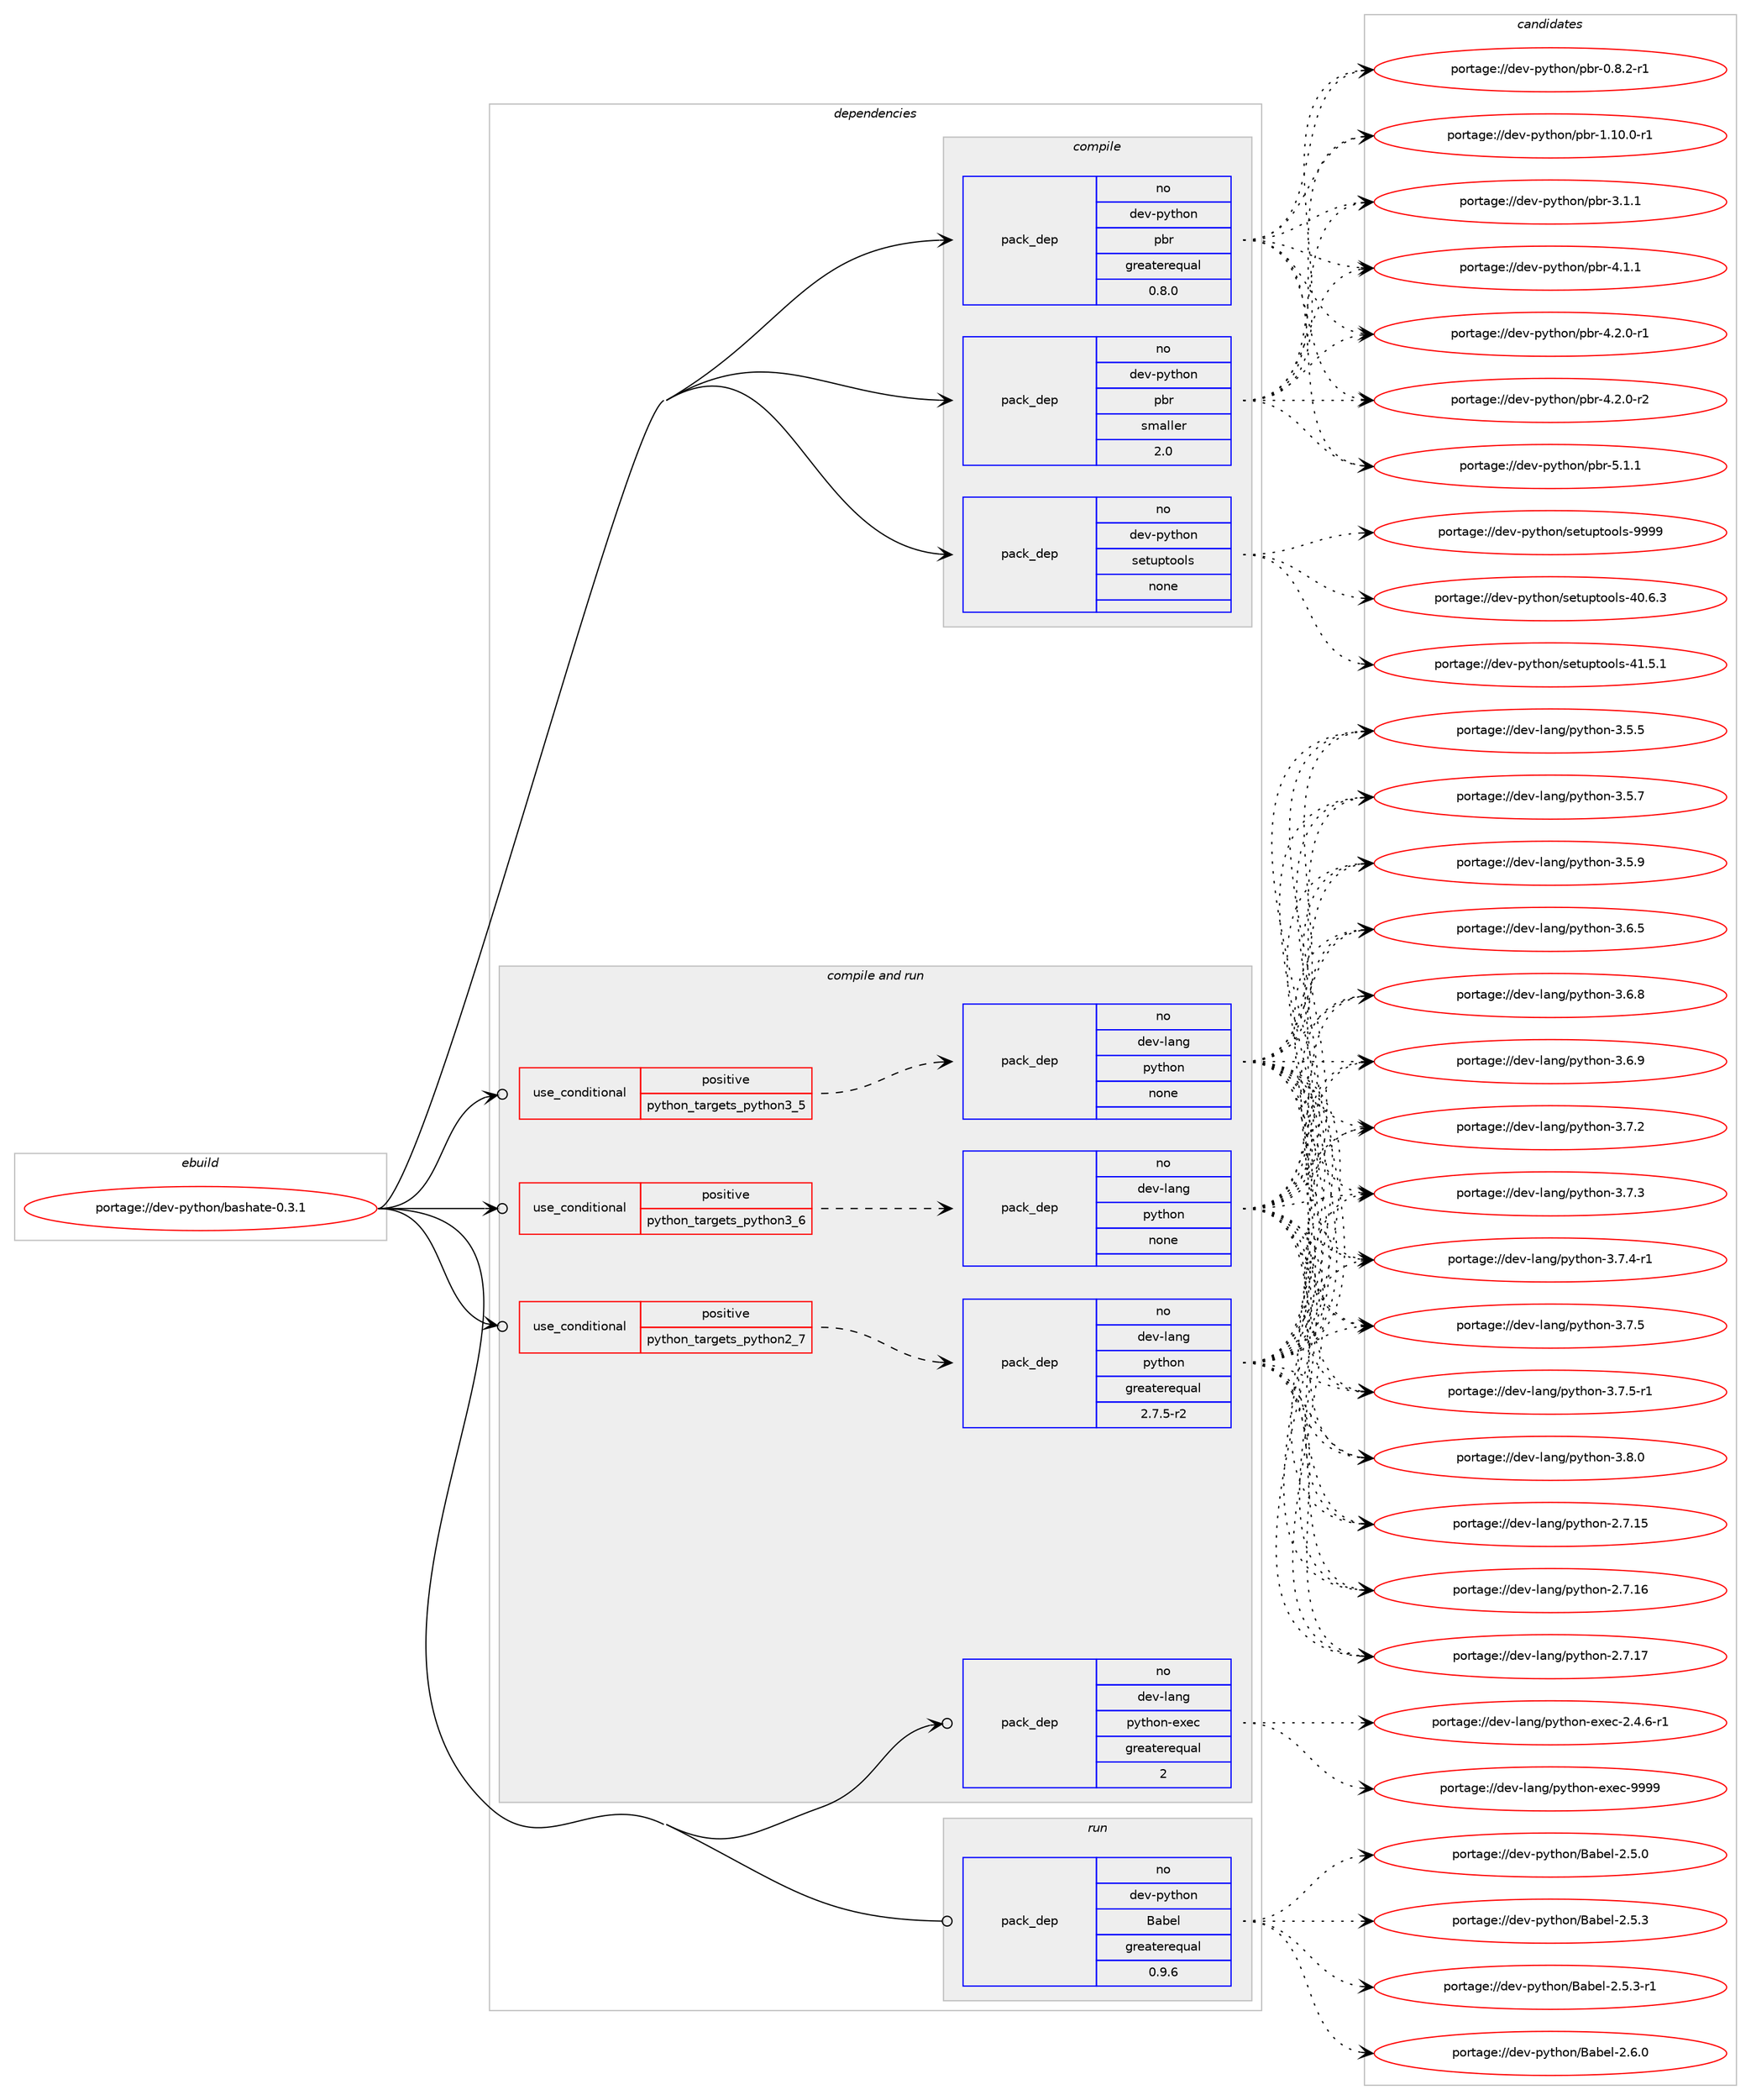 digraph prolog {

# *************
# Graph options
# *************

newrank=true;
concentrate=true;
compound=true;
graph [rankdir=LR,fontname=Helvetica,fontsize=10,ranksep=1.5];#, ranksep=2.5, nodesep=0.2];
edge  [arrowhead=vee];
node  [fontname=Helvetica,fontsize=10];

# **********
# The ebuild
# **********

subgraph cluster_leftcol {
color=gray;
rank=same;
label=<<i>ebuild</i>>;
id [label="portage://dev-python/bashate-0.3.1", color=red, width=4, href="../dev-python/bashate-0.3.1.svg"];
}

# ****************
# The dependencies
# ****************

subgraph cluster_midcol {
color=gray;
label=<<i>dependencies</i>>;
subgraph cluster_compile {
fillcolor="#eeeeee";
style=filled;
label=<<i>compile</i>>;
subgraph pack102046 {
dependency131417 [label=<<TABLE BORDER="0" CELLBORDER="1" CELLSPACING="0" CELLPADDING="4" WIDTH="220"><TR><TD ROWSPAN="6" CELLPADDING="30">pack_dep</TD></TR><TR><TD WIDTH="110">no</TD></TR><TR><TD>dev-python</TD></TR><TR><TD>pbr</TD></TR><TR><TD>greaterequal</TD></TR><TR><TD>0.8.0</TD></TR></TABLE>>, shape=none, color=blue];
}
id:e -> dependency131417:w [weight=20,style="solid",arrowhead="vee"];
subgraph pack102047 {
dependency131418 [label=<<TABLE BORDER="0" CELLBORDER="1" CELLSPACING="0" CELLPADDING="4" WIDTH="220"><TR><TD ROWSPAN="6" CELLPADDING="30">pack_dep</TD></TR><TR><TD WIDTH="110">no</TD></TR><TR><TD>dev-python</TD></TR><TR><TD>pbr</TD></TR><TR><TD>smaller</TD></TR><TR><TD>2.0</TD></TR></TABLE>>, shape=none, color=blue];
}
id:e -> dependency131418:w [weight=20,style="solid",arrowhead="vee"];
subgraph pack102048 {
dependency131419 [label=<<TABLE BORDER="0" CELLBORDER="1" CELLSPACING="0" CELLPADDING="4" WIDTH="220"><TR><TD ROWSPAN="6" CELLPADDING="30">pack_dep</TD></TR><TR><TD WIDTH="110">no</TD></TR><TR><TD>dev-python</TD></TR><TR><TD>setuptools</TD></TR><TR><TD>none</TD></TR><TR><TD></TD></TR></TABLE>>, shape=none, color=blue];
}
id:e -> dependency131419:w [weight=20,style="solid",arrowhead="vee"];
}
subgraph cluster_compileandrun {
fillcolor="#eeeeee";
style=filled;
label=<<i>compile and run</i>>;
subgraph cond26066 {
dependency131420 [label=<<TABLE BORDER="0" CELLBORDER="1" CELLSPACING="0" CELLPADDING="4"><TR><TD ROWSPAN="3" CELLPADDING="10">use_conditional</TD></TR><TR><TD>positive</TD></TR><TR><TD>python_targets_python2_7</TD></TR></TABLE>>, shape=none, color=red];
subgraph pack102049 {
dependency131421 [label=<<TABLE BORDER="0" CELLBORDER="1" CELLSPACING="0" CELLPADDING="4" WIDTH="220"><TR><TD ROWSPAN="6" CELLPADDING="30">pack_dep</TD></TR><TR><TD WIDTH="110">no</TD></TR><TR><TD>dev-lang</TD></TR><TR><TD>python</TD></TR><TR><TD>greaterequal</TD></TR><TR><TD>2.7.5-r2</TD></TR></TABLE>>, shape=none, color=blue];
}
dependency131420:e -> dependency131421:w [weight=20,style="dashed",arrowhead="vee"];
}
id:e -> dependency131420:w [weight=20,style="solid",arrowhead="odotvee"];
subgraph cond26067 {
dependency131422 [label=<<TABLE BORDER="0" CELLBORDER="1" CELLSPACING="0" CELLPADDING="4"><TR><TD ROWSPAN="3" CELLPADDING="10">use_conditional</TD></TR><TR><TD>positive</TD></TR><TR><TD>python_targets_python3_5</TD></TR></TABLE>>, shape=none, color=red];
subgraph pack102050 {
dependency131423 [label=<<TABLE BORDER="0" CELLBORDER="1" CELLSPACING="0" CELLPADDING="4" WIDTH="220"><TR><TD ROWSPAN="6" CELLPADDING="30">pack_dep</TD></TR><TR><TD WIDTH="110">no</TD></TR><TR><TD>dev-lang</TD></TR><TR><TD>python</TD></TR><TR><TD>none</TD></TR><TR><TD></TD></TR></TABLE>>, shape=none, color=blue];
}
dependency131422:e -> dependency131423:w [weight=20,style="dashed",arrowhead="vee"];
}
id:e -> dependency131422:w [weight=20,style="solid",arrowhead="odotvee"];
subgraph cond26068 {
dependency131424 [label=<<TABLE BORDER="0" CELLBORDER="1" CELLSPACING="0" CELLPADDING="4"><TR><TD ROWSPAN="3" CELLPADDING="10">use_conditional</TD></TR><TR><TD>positive</TD></TR><TR><TD>python_targets_python3_6</TD></TR></TABLE>>, shape=none, color=red];
subgraph pack102051 {
dependency131425 [label=<<TABLE BORDER="0" CELLBORDER="1" CELLSPACING="0" CELLPADDING="4" WIDTH="220"><TR><TD ROWSPAN="6" CELLPADDING="30">pack_dep</TD></TR><TR><TD WIDTH="110">no</TD></TR><TR><TD>dev-lang</TD></TR><TR><TD>python</TD></TR><TR><TD>none</TD></TR><TR><TD></TD></TR></TABLE>>, shape=none, color=blue];
}
dependency131424:e -> dependency131425:w [weight=20,style="dashed",arrowhead="vee"];
}
id:e -> dependency131424:w [weight=20,style="solid",arrowhead="odotvee"];
subgraph pack102052 {
dependency131426 [label=<<TABLE BORDER="0" CELLBORDER="1" CELLSPACING="0" CELLPADDING="4" WIDTH="220"><TR><TD ROWSPAN="6" CELLPADDING="30">pack_dep</TD></TR><TR><TD WIDTH="110">no</TD></TR><TR><TD>dev-lang</TD></TR><TR><TD>python-exec</TD></TR><TR><TD>greaterequal</TD></TR><TR><TD>2</TD></TR></TABLE>>, shape=none, color=blue];
}
id:e -> dependency131426:w [weight=20,style="solid",arrowhead="odotvee"];
}
subgraph cluster_run {
fillcolor="#eeeeee";
style=filled;
label=<<i>run</i>>;
subgraph pack102053 {
dependency131427 [label=<<TABLE BORDER="0" CELLBORDER="1" CELLSPACING="0" CELLPADDING="4" WIDTH="220"><TR><TD ROWSPAN="6" CELLPADDING="30">pack_dep</TD></TR><TR><TD WIDTH="110">no</TD></TR><TR><TD>dev-python</TD></TR><TR><TD>Babel</TD></TR><TR><TD>greaterequal</TD></TR><TR><TD>0.9.6</TD></TR></TABLE>>, shape=none, color=blue];
}
id:e -> dependency131427:w [weight=20,style="solid",arrowhead="odot"];
}
}

# **************
# The candidates
# **************

subgraph cluster_choices {
rank=same;
color=gray;
label=<<i>candidates</i>>;

subgraph choice102046 {
color=black;
nodesep=1;
choiceportage1001011184511212111610411111047112981144548465646504511449 [label="portage://dev-python/pbr-0.8.2-r1", color=red, width=4,href="../dev-python/pbr-0.8.2-r1.svg"];
choiceportage100101118451121211161041111104711298114454946494846484511449 [label="portage://dev-python/pbr-1.10.0-r1", color=red, width=4,href="../dev-python/pbr-1.10.0-r1.svg"];
choiceportage100101118451121211161041111104711298114455146494649 [label="portage://dev-python/pbr-3.1.1", color=red, width=4,href="../dev-python/pbr-3.1.1.svg"];
choiceportage100101118451121211161041111104711298114455246494649 [label="portage://dev-python/pbr-4.1.1", color=red, width=4,href="../dev-python/pbr-4.1.1.svg"];
choiceportage1001011184511212111610411111047112981144552465046484511449 [label="portage://dev-python/pbr-4.2.0-r1", color=red, width=4,href="../dev-python/pbr-4.2.0-r1.svg"];
choiceportage1001011184511212111610411111047112981144552465046484511450 [label="portage://dev-python/pbr-4.2.0-r2", color=red, width=4,href="../dev-python/pbr-4.2.0-r2.svg"];
choiceportage100101118451121211161041111104711298114455346494649 [label="portage://dev-python/pbr-5.1.1", color=red, width=4,href="../dev-python/pbr-5.1.1.svg"];
dependency131417:e -> choiceportage1001011184511212111610411111047112981144548465646504511449:w [style=dotted,weight="100"];
dependency131417:e -> choiceportage100101118451121211161041111104711298114454946494846484511449:w [style=dotted,weight="100"];
dependency131417:e -> choiceportage100101118451121211161041111104711298114455146494649:w [style=dotted,weight="100"];
dependency131417:e -> choiceportage100101118451121211161041111104711298114455246494649:w [style=dotted,weight="100"];
dependency131417:e -> choiceportage1001011184511212111610411111047112981144552465046484511449:w [style=dotted,weight="100"];
dependency131417:e -> choiceportage1001011184511212111610411111047112981144552465046484511450:w [style=dotted,weight="100"];
dependency131417:e -> choiceportage100101118451121211161041111104711298114455346494649:w [style=dotted,weight="100"];
}
subgraph choice102047 {
color=black;
nodesep=1;
choiceportage1001011184511212111610411111047112981144548465646504511449 [label="portage://dev-python/pbr-0.8.2-r1", color=red, width=4,href="../dev-python/pbr-0.8.2-r1.svg"];
choiceportage100101118451121211161041111104711298114454946494846484511449 [label="portage://dev-python/pbr-1.10.0-r1", color=red, width=4,href="../dev-python/pbr-1.10.0-r1.svg"];
choiceportage100101118451121211161041111104711298114455146494649 [label="portage://dev-python/pbr-3.1.1", color=red, width=4,href="../dev-python/pbr-3.1.1.svg"];
choiceportage100101118451121211161041111104711298114455246494649 [label="portage://dev-python/pbr-4.1.1", color=red, width=4,href="../dev-python/pbr-4.1.1.svg"];
choiceportage1001011184511212111610411111047112981144552465046484511449 [label="portage://dev-python/pbr-4.2.0-r1", color=red, width=4,href="../dev-python/pbr-4.2.0-r1.svg"];
choiceportage1001011184511212111610411111047112981144552465046484511450 [label="portage://dev-python/pbr-4.2.0-r2", color=red, width=4,href="../dev-python/pbr-4.2.0-r2.svg"];
choiceportage100101118451121211161041111104711298114455346494649 [label="portage://dev-python/pbr-5.1.1", color=red, width=4,href="../dev-python/pbr-5.1.1.svg"];
dependency131418:e -> choiceportage1001011184511212111610411111047112981144548465646504511449:w [style=dotted,weight="100"];
dependency131418:e -> choiceportage100101118451121211161041111104711298114454946494846484511449:w [style=dotted,weight="100"];
dependency131418:e -> choiceportage100101118451121211161041111104711298114455146494649:w [style=dotted,weight="100"];
dependency131418:e -> choiceportage100101118451121211161041111104711298114455246494649:w [style=dotted,weight="100"];
dependency131418:e -> choiceportage1001011184511212111610411111047112981144552465046484511449:w [style=dotted,weight="100"];
dependency131418:e -> choiceportage1001011184511212111610411111047112981144552465046484511450:w [style=dotted,weight="100"];
dependency131418:e -> choiceportage100101118451121211161041111104711298114455346494649:w [style=dotted,weight="100"];
}
subgraph choice102048 {
color=black;
nodesep=1;
choiceportage100101118451121211161041111104711510111611711211611111110811545524846544651 [label="portage://dev-python/setuptools-40.6.3", color=red, width=4,href="../dev-python/setuptools-40.6.3.svg"];
choiceportage100101118451121211161041111104711510111611711211611111110811545524946534649 [label="portage://dev-python/setuptools-41.5.1", color=red, width=4,href="../dev-python/setuptools-41.5.1.svg"];
choiceportage10010111845112121116104111110471151011161171121161111111081154557575757 [label="portage://dev-python/setuptools-9999", color=red, width=4,href="../dev-python/setuptools-9999.svg"];
dependency131419:e -> choiceportage100101118451121211161041111104711510111611711211611111110811545524846544651:w [style=dotted,weight="100"];
dependency131419:e -> choiceportage100101118451121211161041111104711510111611711211611111110811545524946534649:w [style=dotted,weight="100"];
dependency131419:e -> choiceportage10010111845112121116104111110471151011161171121161111111081154557575757:w [style=dotted,weight="100"];
}
subgraph choice102049 {
color=black;
nodesep=1;
choiceportage10010111845108971101034711212111610411111045504655464953 [label="portage://dev-lang/python-2.7.15", color=red, width=4,href="../dev-lang/python-2.7.15.svg"];
choiceportage10010111845108971101034711212111610411111045504655464954 [label="portage://dev-lang/python-2.7.16", color=red, width=4,href="../dev-lang/python-2.7.16.svg"];
choiceportage10010111845108971101034711212111610411111045504655464955 [label="portage://dev-lang/python-2.7.17", color=red, width=4,href="../dev-lang/python-2.7.17.svg"];
choiceportage100101118451089711010347112121116104111110455146534653 [label="portage://dev-lang/python-3.5.5", color=red, width=4,href="../dev-lang/python-3.5.5.svg"];
choiceportage100101118451089711010347112121116104111110455146534655 [label="portage://dev-lang/python-3.5.7", color=red, width=4,href="../dev-lang/python-3.5.7.svg"];
choiceportage100101118451089711010347112121116104111110455146534657 [label="portage://dev-lang/python-3.5.9", color=red, width=4,href="../dev-lang/python-3.5.9.svg"];
choiceportage100101118451089711010347112121116104111110455146544653 [label="portage://dev-lang/python-3.6.5", color=red, width=4,href="../dev-lang/python-3.6.5.svg"];
choiceportage100101118451089711010347112121116104111110455146544656 [label="portage://dev-lang/python-3.6.8", color=red, width=4,href="../dev-lang/python-3.6.8.svg"];
choiceportage100101118451089711010347112121116104111110455146544657 [label="portage://dev-lang/python-3.6.9", color=red, width=4,href="../dev-lang/python-3.6.9.svg"];
choiceportage100101118451089711010347112121116104111110455146554650 [label="portage://dev-lang/python-3.7.2", color=red, width=4,href="../dev-lang/python-3.7.2.svg"];
choiceportage100101118451089711010347112121116104111110455146554651 [label="portage://dev-lang/python-3.7.3", color=red, width=4,href="../dev-lang/python-3.7.3.svg"];
choiceportage1001011184510897110103471121211161041111104551465546524511449 [label="portage://dev-lang/python-3.7.4-r1", color=red, width=4,href="../dev-lang/python-3.7.4-r1.svg"];
choiceportage100101118451089711010347112121116104111110455146554653 [label="portage://dev-lang/python-3.7.5", color=red, width=4,href="../dev-lang/python-3.7.5.svg"];
choiceportage1001011184510897110103471121211161041111104551465546534511449 [label="portage://dev-lang/python-3.7.5-r1", color=red, width=4,href="../dev-lang/python-3.7.5-r1.svg"];
choiceportage100101118451089711010347112121116104111110455146564648 [label="portage://dev-lang/python-3.8.0", color=red, width=4,href="../dev-lang/python-3.8.0.svg"];
dependency131421:e -> choiceportage10010111845108971101034711212111610411111045504655464953:w [style=dotted,weight="100"];
dependency131421:e -> choiceportage10010111845108971101034711212111610411111045504655464954:w [style=dotted,weight="100"];
dependency131421:e -> choiceportage10010111845108971101034711212111610411111045504655464955:w [style=dotted,weight="100"];
dependency131421:e -> choiceportage100101118451089711010347112121116104111110455146534653:w [style=dotted,weight="100"];
dependency131421:e -> choiceportage100101118451089711010347112121116104111110455146534655:w [style=dotted,weight="100"];
dependency131421:e -> choiceportage100101118451089711010347112121116104111110455146534657:w [style=dotted,weight="100"];
dependency131421:e -> choiceportage100101118451089711010347112121116104111110455146544653:w [style=dotted,weight="100"];
dependency131421:e -> choiceportage100101118451089711010347112121116104111110455146544656:w [style=dotted,weight="100"];
dependency131421:e -> choiceportage100101118451089711010347112121116104111110455146544657:w [style=dotted,weight="100"];
dependency131421:e -> choiceportage100101118451089711010347112121116104111110455146554650:w [style=dotted,weight="100"];
dependency131421:e -> choiceportage100101118451089711010347112121116104111110455146554651:w [style=dotted,weight="100"];
dependency131421:e -> choiceportage1001011184510897110103471121211161041111104551465546524511449:w [style=dotted,weight="100"];
dependency131421:e -> choiceportage100101118451089711010347112121116104111110455146554653:w [style=dotted,weight="100"];
dependency131421:e -> choiceportage1001011184510897110103471121211161041111104551465546534511449:w [style=dotted,weight="100"];
dependency131421:e -> choiceportage100101118451089711010347112121116104111110455146564648:w [style=dotted,weight="100"];
}
subgraph choice102050 {
color=black;
nodesep=1;
choiceportage10010111845108971101034711212111610411111045504655464953 [label="portage://dev-lang/python-2.7.15", color=red, width=4,href="../dev-lang/python-2.7.15.svg"];
choiceportage10010111845108971101034711212111610411111045504655464954 [label="portage://dev-lang/python-2.7.16", color=red, width=4,href="../dev-lang/python-2.7.16.svg"];
choiceportage10010111845108971101034711212111610411111045504655464955 [label="portage://dev-lang/python-2.7.17", color=red, width=4,href="../dev-lang/python-2.7.17.svg"];
choiceportage100101118451089711010347112121116104111110455146534653 [label="portage://dev-lang/python-3.5.5", color=red, width=4,href="../dev-lang/python-3.5.5.svg"];
choiceportage100101118451089711010347112121116104111110455146534655 [label="portage://dev-lang/python-3.5.7", color=red, width=4,href="../dev-lang/python-3.5.7.svg"];
choiceportage100101118451089711010347112121116104111110455146534657 [label="portage://dev-lang/python-3.5.9", color=red, width=4,href="../dev-lang/python-3.5.9.svg"];
choiceportage100101118451089711010347112121116104111110455146544653 [label="portage://dev-lang/python-3.6.5", color=red, width=4,href="../dev-lang/python-3.6.5.svg"];
choiceportage100101118451089711010347112121116104111110455146544656 [label="portage://dev-lang/python-3.6.8", color=red, width=4,href="../dev-lang/python-3.6.8.svg"];
choiceportage100101118451089711010347112121116104111110455146544657 [label="portage://dev-lang/python-3.6.9", color=red, width=4,href="../dev-lang/python-3.6.9.svg"];
choiceportage100101118451089711010347112121116104111110455146554650 [label="portage://dev-lang/python-3.7.2", color=red, width=4,href="../dev-lang/python-3.7.2.svg"];
choiceportage100101118451089711010347112121116104111110455146554651 [label="portage://dev-lang/python-3.7.3", color=red, width=4,href="../dev-lang/python-3.7.3.svg"];
choiceportage1001011184510897110103471121211161041111104551465546524511449 [label="portage://dev-lang/python-3.7.4-r1", color=red, width=4,href="../dev-lang/python-3.7.4-r1.svg"];
choiceportage100101118451089711010347112121116104111110455146554653 [label="portage://dev-lang/python-3.7.5", color=red, width=4,href="../dev-lang/python-3.7.5.svg"];
choiceportage1001011184510897110103471121211161041111104551465546534511449 [label="portage://dev-lang/python-3.7.5-r1", color=red, width=4,href="../dev-lang/python-3.7.5-r1.svg"];
choiceportage100101118451089711010347112121116104111110455146564648 [label="portage://dev-lang/python-3.8.0", color=red, width=4,href="../dev-lang/python-3.8.0.svg"];
dependency131423:e -> choiceportage10010111845108971101034711212111610411111045504655464953:w [style=dotted,weight="100"];
dependency131423:e -> choiceportage10010111845108971101034711212111610411111045504655464954:w [style=dotted,weight="100"];
dependency131423:e -> choiceportage10010111845108971101034711212111610411111045504655464955:w [style=dotted,weight="100"];
dependency131423:e -> choiceportage100101118451089711010347112121116104111110455146534653:w [style=dotted,weight="100"];
dependency131423:e -> choiceportage100101118451089711010347112121116104111110455146534655:w [style=dotted,weight="100"];
dependency131423:e -> choiceportage100101118451089711010347112121116104111110455146534657:w [style=dotted,weight="100"];
dependency131423:e -> choiceportage100101118451089711010347112121116104111110455146544653:w [style=dotted,weight="100"];
dependency131423:e -> choiceportage100101118451089711010347112121116104111110455146544656:w [style=dotted,weight="100"];
dependency131423:e -> choiceportage100101118451089711010347112121116104111110455146544657:w [style=dotted,weight="100"];
dependency131423:e -> choiceportage100101118451089711010347112121116104111110455146554650:w [style=dotted,weight="100"];
dependency131423:e -> choiceportage100101118451089711010347112121116104111110455146554651:w [style=dotted,weight="100"];
dependency131423:e -> choiceportage1001011184510897110103471121211161041111104551465546524511449:w [style=dotted,weight="100"];
dependency131423:e -> choiceportage100101118451089711010347112121116104111110455146554653:w [style=dotted,weight="100"];
dependency131423:e -> choiceportage1001011184510897110103471121211161041111104551465546534511449:w [style=dotted,weight="100"];
dependency131423:e -> choiceportage100101118451089711010347112121116104111110455146564648:w [style=dotted,weight="100"];
}
subgraph choice102051 {
color=black;
nodesep=1;
choiceportage10010111845108971101034711212111610411111045504655464953 [label="portage://dev-lang/python-2.7.15", color=red, width=4,href="../dev-lang/python-2.7.15.svg"];
choiceportage10010111845108971101034711212111610411111045504655464954 [label="portage://dev-lang/python-2.7.16", color=red, width=4,href="../dev-lang/python-2.7.16.svg"];
choiceportage10010111845108971101034711212111610411111045504655464955 [label="portage://dev-lang/python-2.7.17", color=red, width=4,href="../dev-lang/python-2.7.17.svg"];
choiceportage100101118451089711010347112121116104111110455146534653 [label="portage://dev-lang/python-3.5.5", color=red, width=4,href="../dev-lang/python-3.5.5.svg"];
choiceportage100101118451089711010347112121116104111110455146534655 [label="portage://dev-lang/python-3.5.7", color=red, width=4,href="../dev-lang/python-3.5.7.svg"];
choiceportage100101118451089711010347112121116104111110455146534657 [label="portage://dev-lang/python-3.5.9", color=red, width=4,href="../dev-lang/python-3.5.9.svg"];
choiceportage100101118451089711010347112121116104111110455146544653 [label="portage://dev-lang/python-3.6.5", color=red, width=4,href="../dev-lang/python-3.6.5.svg"];
choiceportage100101118451089711010347112121116104111110455146544656 [label="portage://dev-lang/python-3.6.8", color=red, width=4,href="../dev-lang/python-3.6.8.svg"];
choiceportage100101118451089711010347112121116104111110455146544657 [label="portage://dev-lang/python-3.6.9", color=red, width=4,href="../dev-lang/python-3.6.9.svg"];
choiceportage100101118451089711010347112121116104111110455146554650 [label="portage://dev-lang/python-3.7.2", color=red, width=4,href="../dev-lang/python-3.7.2.svg"];
choiceportage100101118451089711010347112121116104111110455146554651 [label="portage://dev-lang/python-3.7.3", color=red, width=4,href="../dev-lang/python-3.7.3.svg"];
choiceportage1001011184510897110103471121211161041111104551465546524511449 [label="portage://dev-lang/python-3.7.4-r1", color=red, width=4,href="../dev-lang/python-3.7.4-r1.svg"];
choiceportage100101118451089711010347112121116104111110455146554653 [label="portage://dev-lang/python-3.7.5", color=red, width=4,href="../dev-lang/python-3.7.5.svg"];
choiceportage1001011184510897110103471121211161041111104551465546534511449 [label="portage://dev-lang/python-3.7.5-r1", color=red, width=4,href="../dev-lang/python-3.7.5-r1.svg"];
choiceportage100101118451089711010347112121116104111110455146564648 [label="portage://dev-lang/python-3.8.0", color=red, width=4,href="../dev-lang/python-3.8.0.svg"];
dependency131425:e -> choiceportage10010111845108971101034711212111610411111045504655464953:w [style=dotted,weight="100"];
dependency131425:e -> choiceportage10010111845108971101034711212111610411111045504655464954:w [style=dotted,weight="100"];
dependency131425:e -> choiceportage10010111845108971101034711212111610411111045504655464955:w [style=dotted,weight="100"];
dependency131425:e -> choiceportage100101118451089711010347112121116104111110455146534653:w [style=dotted,weight="100"];
dependency131425:e -> choiceportage100101118451089711010347112121116104111110455146534655:w [style=dotted,weight="100"];
dependency131425:e -> choiceportage100101118451089711010347112121116104111110455146534657:w [style=dotted,weight="100"];
dependency131425:e -> choiceportage100101118451089711010347112121116104111110455146544653:w [style=dotted,weight="100"];
dependency131425:e -> choiceportage100101118451089711010347112121116104111110455146544656:w [style=dotted,weight="100"];
dependency131425:e -> choiceportage100101118451089711010347112121116104111110455146544657:w [style=dotted,weight="100"];
dependency131425:e -> choiceportage100101118451089711010347112121116104111110455146554650:w [style=dotted,weight="100"];
dependency131425:e -> choiceportage100101118451089711010347112121116104111110455146554651:w [style=dotted,weight="100"];
dependency131425:e -> choiceportage1001011184510897110103471121211161041111104551465546524511449:w [style=dotted,weight="100"];
dependency131425:e -> choiceportage100101118451089711010347112121116104111110455146554653:w [style=dotted,weight="100"];
dependency131425:e -> choiceportage1001011184510897110103471121211161041111104551465546534511449:w [style=dotted,weight="100"];
dependency131425:e -> choiceportage100101118451089711010347112121116104111110455146564648:w [style=dotted,weight="100"];
}
subgraph choice102052 {
color=black;
nodesep=1;
choiceportage10010111845108971101034711212111610411111045101120101994550465246544511449 [label="portage://dev-lang/python-exec-2.4.6-r1", color=red, width=4,href="../dev-lang/python-exec-2.4.6-r1.svg"];
choiceportage10010111845108971101034711212111610411111045101120101994557575757 [label="portage://dev-lang/python-exec-9999", color=red, width=4,href="../dev-lang/python-exec-9999.svg"];
dependency131426:e -> choiceportage10010111845108971101034711212111610411111045101120101994550465246544511449:w [style=dotted,weight="100"];
dependency131426:e -> choiceportage10010111845108971101034711212111610411111045101120101994557575757:w [style=dotted,weight="100"];
}
subgraph choice102053 {
color=black;
nodesep=1;
choiceportage1001011184511212111610411111047669798101108455046534648 [label="portage://dev-python/Babel-2.5.0", color=red, width=4,href="../dev-python/Babel-2.5.0.svg"];
choiceportage1001011184511212111610411111047669798101108455046534651 [label="portage://dev-python/Babel-2.5.3", color=red, width=4,href="../dev-python/Babel-2.5.3.svg"];
choiceportage10010111845112121116104111110476697981011084550465346514511449 [label="portage://dev-python/Babel-2.5.3-r1", color=red, width=4,href="../dev-python/Babel-2.5.3-r1.svg"];
choiceportage1001011184511212111610411111047669798101108455046544648 [label="portage://dev-python/Babel-2.6.0", color=red, width=4,href="../dev-python/Babel-2.6.0.svg"];
dependency131427:e -> choiceportage1001011184511212111610411111047669798101108455046534648:w [style=dotted,weight="100"];
dependency131427:e -> choiceportage1001011184511212111610411111047669798101108455046534651:w [style=dotted,weight="100"];
dependency131427:e -> choiceportage10010111845112121116104111110476697981011084550465346514511449:w [style=dotted,weight="100"];
dependency131427:e -> choiceportage1001011184511212111610411111047669798101108455046544648:w [style=dotted,weight="100"];
}
}

}
